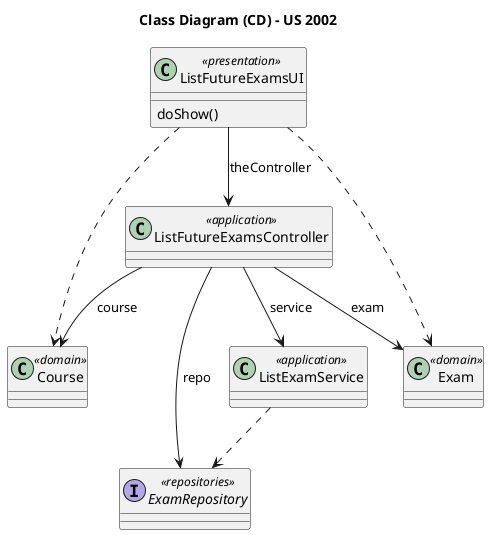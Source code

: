 @startuml

title Class Diagram (CD) - US 2002

'Classes
class ListFutureExamsUI <<presentation>> {
    doShow()
}

class ListFutureExamsController <<application>> {}
class ListExamService <<application>>{}

class Course <<domain>> {}
class Exam <<domain>> {}

interface ExamRepository <<repositories>> {}

'Navigation
ListFutureExamsUI --> ListFutureExamsController : theController
ListFutureExamsController --> ExamRepository : repo
ListFutureExamsController --> ListExamService : service
ListFutureExamsController --> Course : course
ListFutureExamsController --> Exam : exam

'Dependencies
ListFutureExamsUI -[dashed]-> Course
ListFutureExamsUI -[dashed]-> Exam
ListExamService -[dashed]-> ExamRepository

@enduml